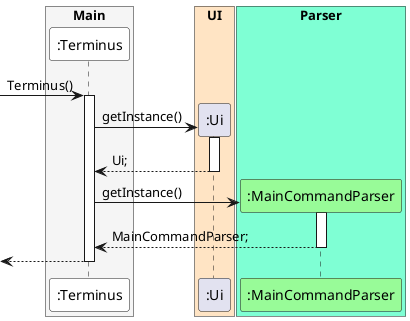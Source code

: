 @startuml
box "Main" #whitesmoke
participant ":Terminus" as Terminus #white
endbox
box "UI" #bisque
participant ":Ui" as Ui
endbox
box "Parser" #aquamarine
participant ":MainCommandParser" as CommandParser #palegreen
endbox
autoactivate on
-> Terminus: Terminus()
  create Ui
  Terminus-> Ui:getInstance()
  return Ui;
  create CommandParser
  Terminus -> CommandParser:getInstance()
  return MainCommandParser;
return
@enduml